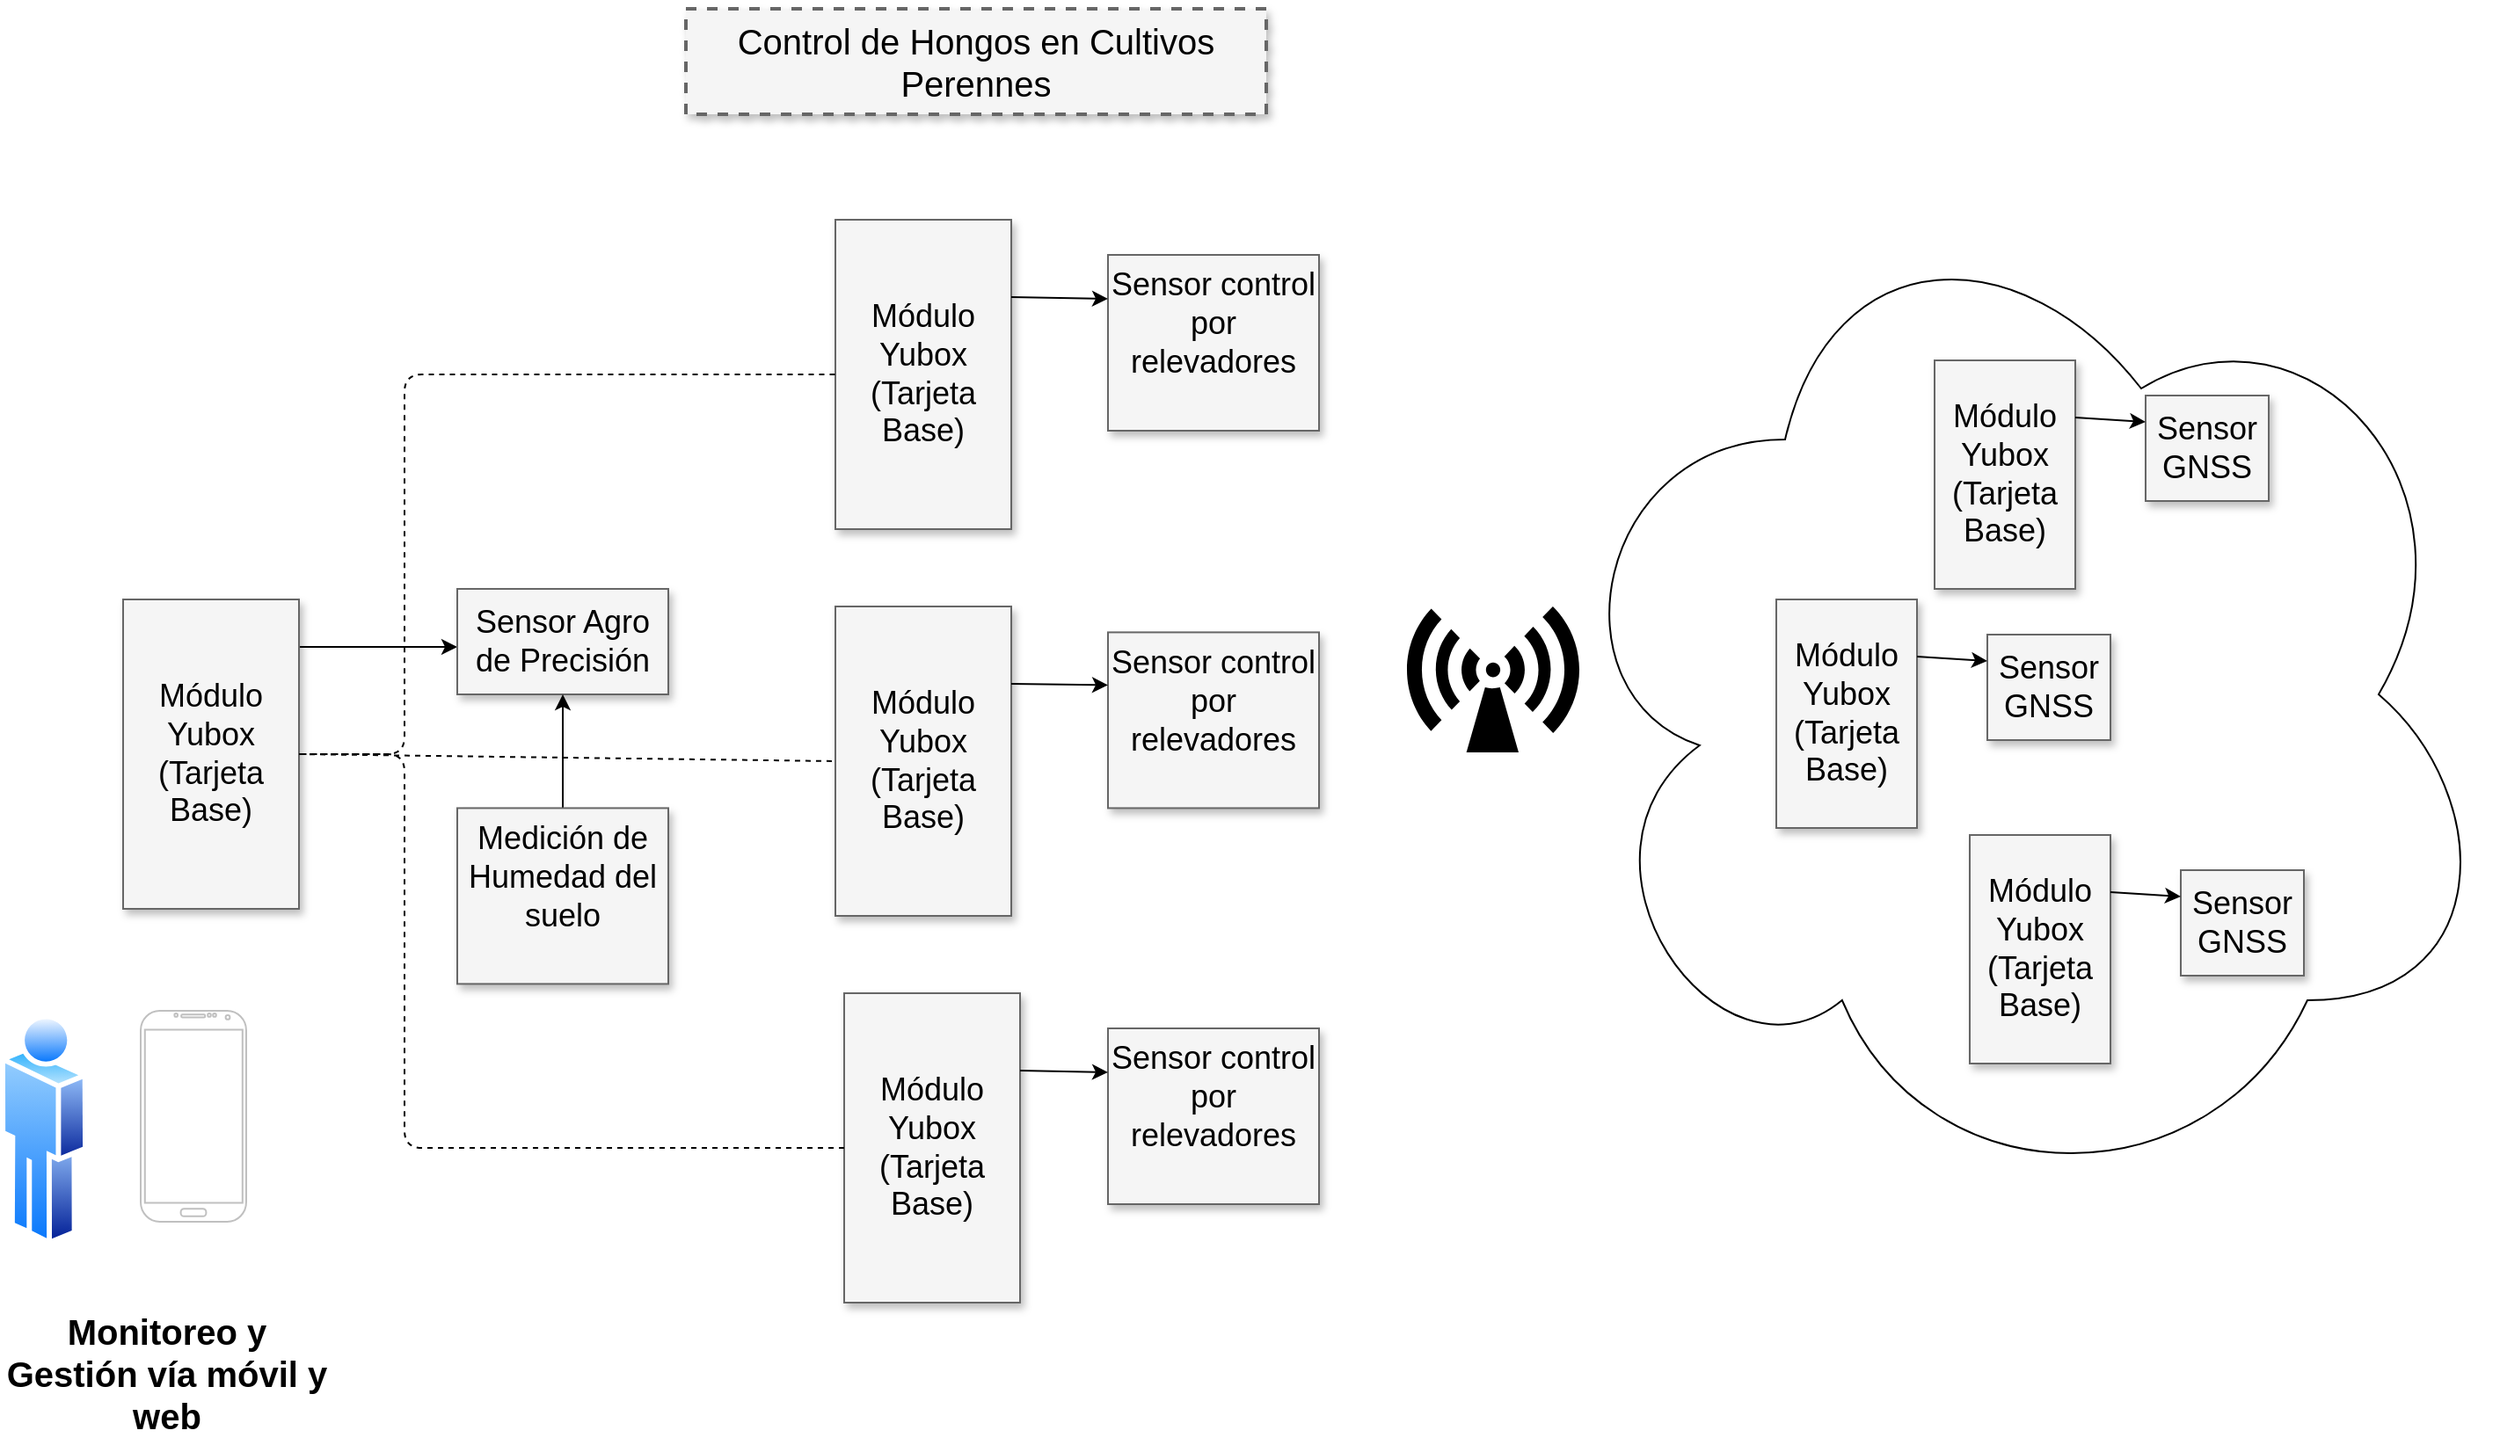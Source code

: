 <mxfile version="12.5.1" type="github"><diagram name="Page-1" id="90a13364-a465-7bf4-72fc-28e22215d7a0"><mxGraphModel dx="1240" dy="637" grid="1" gridSize="10" guides="1" tooltips="1" connect="1" arrows="1" fold="1" page="1" pageScale="1.5" pageWidth="1169" pageHeight="826" background="#ffffff" math="0" shadow="0"><root><mxCell id="0" style=";html=1;"/><mxCell id="1" style=";html=1;" parent="0"/><mxCell id="ahXx9D9ds2t7-MVlfmLo-27" value="" style="ellipse;shape=cloud;whiteSpace=wrap;html=1;" vertex="1" parent="1"><mxGeometry x="1010" y="420" width="540" height="580" as="geometry"/></mxCell><mxCell id="3a17f1ce550125da-1" value="Control de Hongos en Cultivos Perennes" style="whiteSpace=wrap;html=1;shadow=1;fontSize=20;fillColor=#f5f5f5;strokeColor=#666666;strokeWidth=2;dashed=1;" parent="1" vertex="1"><mxGeometry x="520" y="320" width="330" height="60" as="geometry"/></mxCell><mxCell id="3a17f1ce550125da-13" style="edgeStyle=elbowEdgeStyle;rounded=0;html=1;startArrow=none;startFill=0;jettySize=auto;orthogonalLoop=1;fontSize=18;elbow=vertical;" parent="1" source="3a17f1ce550125da-2" target="3a17f1ce550125da-4" edge="1"><mxGeometry relative="1" as="geometry"/></mxCell><mxCell id="3a17f1ce550125da-2" value="&lt;div&gt;Módulo Yubox&lt;/div&gt;&lt;div&gt;(Tarjeta Base)&lt;br&gt;&lt;/div&gt;" style="whiteSpace=wrap;html=1;shadow=1;fontSize=18;fillColor=#f5f5f5;strokeColor=#666666;" parent="1" vertex="1"><mxGeometry x="200" y="656" width="100" height="176" as="geometry"/></mxCell><mxCell id="3a17f1ce550125da-4" value="Sensor Agro de Precisión" style="whiteSpace=wrap;html=1;shadow=1;fontSize=18;fillColor=#f5f5f5;strokeColor=#666666;" parent="1" vertex="1"><mxGeometry x="390" y="650" width="120" height="60" as="geometry"/></mxCell><mxCell id="3a17f1ce550125da-21" style="edgeStyle=elbowEdgeStyle;rounded=0;html=1;startArrow=none;startFill=0;jettySize=auto;orthogonalLoop=1;fontSize=18;elbow=vertical;entryX=0.5;entryY=1;entryDx=0;entryDy=0;" parent="1" source="3a17f1ce550125da-9" target="3a17f1ce550125da-4" edge="1"><mxGeometry relative="1" as="geometry"/></mxCell><mxCell id="3a17f1ce550125da-9" value="&lt;div&gt;Medición de Humedad del suelo&lt;/div&gt;&lt;div&gt;&lt;br&gt;&lt;/div&gt;" style="whiteSpace=wrap;html=1;shadow=1;fontSize=18;fillColor=#f5f5f5;strokeColor=#666666;" parent="1" vertex="1"><mxGeometry x="390" y="774.71" width="120" height="100" as="geometry"/></mxCell><mxCell id="ahXx9D9ds2t7-MVlfmLo-2" value="&lt;div&gt;Módulo Yubox&lt;/div&gt;&lt;div&gt;(Tarjeta Base)&lt;br&gt;&lt;/div&gt;" style="whiteSpace=wrap;html=1;shadow=1;fontSize=18;fillColor=#f5f5f5;strokeColor=#666666;" vertex="1" parent="1"><mxGeometry x="605" y="440" width="100" height="176" as="geometry"/></mxCell><mxCell id="ahXx9D9ds2t7-MVlfmLo-3" value="&lt;div&gt;Sensor control&lt;/div&gt;&lt;div&gt;por relevadores&lt;/div&gt;&lt;div&gt;&lt;br&gt;&lt;/div&gt;" style="whiteSpace=wrap;html=1;shadow=1;fontSize=18;fillColor=#f5f5f5;strokeColor=#666666;" vertex="1" parent="1"><mxGeometry x="760" y="460" width="120" height="100" as="geometry"/></mxCell><mxCell id="ahXx9D9ds2t7-MVlfmLo-4" value="&lt;div&gt;Módulo Yubox&lt;/div&gt;&lt;div&gt;(Tarjeta Base)&lt;br&gt;&lt;/div&gt;" style="whiteSpace=wrap;html=1;shadow=1;fontSize=18;fillColor=#f5f5f5;strokeColor=#666666;" vertex="1" parent="1"><mxGeometry x="605" y="660" width="100" height="176" as="geometry"/></mxCell><mxCell id="ahXx9D9ds2t7-MVlfmLo-5" value="&lt;div&gt;Sensor control&lt;/div&gt;&lt;div&gt;por relevadores&lt;/div&gt;&lt;div&gt;&lt;br&gt;&lt;/div&gt;" style="whiteSpace=wrap;html=1;shadow=1;fontSize=18;fillColor=#f5f5f5;strokeColor=#666666;" vertex="1" parent="1"><mxGeometry x="760" y="674.71" width="120" height="100" as="geometry"/></mxCell><mxCell id="ahXx9D9ds2t7-MVlfmLo-6" value="&lt;div&gt;Módulo Yubox&lt;/div&gt;&lt;div&gt;(Tarjeta Base)&lt;br&gt;&lt;/div&gt;" style="whiteSpace=wrap;html=1;shadow=1;fontSize=18;fillColor=#f5f5f5;strokeColor=#666666;" vertex="1" parent="1"><mxGeometry x="610" y="880" width="100" height="176" as="geometry"/></mxCell><mxCell id="ahXx9D9ds2t7-MVlfmLo-7" value="&lt;div&gt;Sensor control&lt;/div&gt;&lt;div&gt;por relevadores&lt;/div&gt;&lt;div&gt;&lt;br&gt;&lt;/div&gt;" style="whiteSpace=wrap;html=1;shadow=1;fontSize=18;fillColor=#f5f5f5;strokeColor=#666666;" vertex="1" parent="1"><mxGeometry x="760" y="900" width="120" height="100" as="geometry"/></mxCell><mxCell id="ahXx9D9ds2t7-MVlfmLo-8" value="" style="endArrow=none;dashed=1;html=1;entryX=0;entryY=0.5;entryDx=0;entryDy=0;exitX=1;exitY=0.5;exitDx=0;exitDy=0;" edge="1" parent="1" source="3a17f1ce550125da-2" target="ahXx9D9ds2t7-MVlfmLo-2"><mxGeometry width="50" height="50" relative="1" as="geometry"><mxPoint x="300" y="740" as="sourcePoint"/><mxPoint x="350" y="690" as="targetPoint"/><Array as="points"><mxPoint x="360" y="744"/><mxPoint x="360" y="528"/></Array></mxGeometry></mxCell><mxCell id="ahXx9D9ds2t7-MVlfmLo-10" value="" style="endArrow=none;dashed=1;html=1;exitX=0;exitY=0.5;exitDx=0;exitDy=0;entryX=1;entryY=0.5;entryDx=0;entryDy=0;" edge="1" parent="1" source="ahXx9D9ds2t7-MVlfmLo-6" target="3a17f1ce550125da-2"><mxGeometry width="50" height="50" relative="1" as="geometry"><mxPoint x="490" y="970" as="sourcePoint"/><mxPoint x="410" y="980" as="targetPoint"/><Array as="points"><mxPoint x="360" y="968"/><mxPoint x="360" y="744"/></Array></mxGeometry></mxCell><mxCell id="ahXx9D9ds2t7-MVlfmLo-11" value="" style="endArrow=none;dashed=1;html=1;exitX=1;exitY=0.5;exitDx=0;exitDy=0;entryX=0;entryY=0.5;entryDx=0;entryDy=0;" edge="1" parent="1" source="3a17f1ce550125da-2" target="ahXx9D9ds2t7-MVlfmLo-4"><mxGeometry width="50" height="50" relative="1" as="geometry"><mxPoint x="300" y="740" as="sourcePoint"/><mxPoint x="350" y="690" as="targetPoint"/></mxGeometry></mxCell><mxCell id="ahXx9D9ds2t7-MVlfmLo-13" value="" style="endArrow=classic;html=1;entryX=0;entryY=0.25;entryDx=0;entryDy=0;exitX=1;exitY=0.25;exitDx=0;exitDy=0;" edge="1" parent="1" source="ahXx9D9ds2t7-MVlfmLo-2" target="ahXx9D9ds2t7-MVlfmLo-3"><mxGeometry width="50" height="50" relative="1" as="geometry"><mxPoint x="750" y="525" as="sourcePoint"/><mxPoint x="800" y="475" as="targetPoint"/></mxGeometry></mxCell><mxCell id="ahXx9D9ds2t7-MVlfmLo-14" value="" style="endArrow=classic;html=1;entryX=0;entryY=0.3;entryDx=0;entryDy=0;exitX=1;exitY=0.25;exitDx=0;exitDy=0;entryPerimeter=0;" edge="1" parent="1" source="ahXx9D9ds2t7-MVlfmLo-4" target="ahXx9D9ds2t7-MVlfmLo-5"><mxGeometry width="50" height="50" relative="1" as="geometry"><mxPoint x="700.0" y="680" as="sourcePoint"/><mxPoint x="755.0" y="681" as="targetPoint"/></mxGeometry></mxCell><mxCell id="ahXx9D9ds2t7-MVlfmLo-15" value="" style="endArrow=classic;html=1;exitX=1;exitY=0.25;exitDx=0;exitDy=0;entryX=0;entryY=0.25;entryDx=0;entryDy=0;" edge="1" parent="1" source="ahXx9D9ds2t7-MVlfmLo-6" target="ahXx9D9ds2t7-MVlfmLo-7"><mxGeometry width="50" height="50" relative="1" as="geometry"><mxPoint x="720" y="924.71" as="sourcePoint"/><mxPoint x="770" y="874.71" as="targetPoint"/></mxGeometry></mxCell><mxCell id="ahXx9D9ds2t7-MVlfmLo-16" value="&lt;div&gt;Módulo Yubox&lt;/div&gt;&lt;div&gt;(Tarjeta Base)&lt;br&gt;&lt;/div&gt;" style="whiteSpace=wrap;html=1;shadow=1;fontSize=18;fillColor=#f5f5f5;strokeColor=#666666;" vertex="1" parent="1"><mxGeometry x="1230" y="520" width="80" height="130" as="geometry"/></mxCell><mxCell id="ahXx9D9ds2t7-MVlfmLo-17" value="&lt;div&gt;Sensor &lt;br&gt;&lt;/div&gt;&lt;div&gt;GNSS&lt;/div&gt;" style="whiteSpace=wrap;html=1;shadow=1;fontSize=18;fillColor=#f5f5f5;strokeColor=#666666;" vertex="1" parent="1"><mxGeometry x="1350" y="540" width="70" height="60" as="geometry"/></mxCell><mxCell id="ahXx9D9ds2t7-MVlfmLo-18" value="" style="endArrow=classic;html=1;entryX=0;entryY=0.25;entryDx=0;entryDy=0;exitX=1;exitY=0.25;exitDx=0;exitDy=0;" edge="1" parent="1" source="ahXx9D9ds2t7-MVlfmLo-16" target="ahXx9D9ds2t7-MVlfmLo-17"><mxGeometry width="50" height="50" relative="1" as="geometry"><mxPoint x="1420" y="705" as="sourcePoint"/><mxPoint x="1470" y="655" as="targetPoint"/></mxGeometry></mxCell><mxCell id="ahXx9D9ds2t7-MVlfmLo-21" value="&lt;div&gt;Módulo Yubox&lt;/div&gt;&lt;div&gt;(Tarjeta Base)&lt;br&gt;&lt;/div&gt;" style="whiteSpace=wrap;html=1;shadow=1;fontSize=18;fillColor=#f5f5f5;strokeColor=#666666;" vertex="1" parent="1"><mxGeometry x="1140" y="656" width="80" height="130" as="geometry"/></mxCell><mxCell id="ahXx9D9ds2t7-MVlfmLo-22" value="&lt;div&gt;Sensor &lt;br&gt;&lt;/div&gt;&lt;div&gt;GNSS&lt;/div&gt;" style="whiteSpace=wrap;html=1;shadow=1;fontSize=18;fillColor=#f5f5f5;strokeColor=#666666;" vertex="1" parent="1"><mxGeometry x="1260" y="676" width="70" height="60" as="geometry"/></mxCell><mxCell id="ahXx9D9ds2t7-MVlfmLo-23" value="" style="endArrow=classic;html=1;entryX=0;entryY=0.25;entryDx=0;entryDy=0;exitX=1;exitY=0.25;exitDx=0;exitDy=0;" edge="1" parent="1" source="ahXx9D9ds2t7-MVlfmLo-21" target="ahXx9D9ds2t7-MVlfmLo-22"><mxGeometry width="50" height="50" relative="1" as="geometry"><mxPoint x="1330" y="841" as="sourcePoint"/><mxPoint x="1380" y="791" as="targetPoint"/></mxGeometry></mxCell><mxCell id="ahXx9D9ds2t7-MVlfmLo-24" value="&lt;div&gt;Módulo Yubox&lt;/div&gt;&lt;div&gt;(Tarjeta Base)&lt;br&gt;&lt;/div&gt;" style="whiteSpace=wrap;html=1;shadow=1;fontSize=18;fillColor=#f5f5f5;strokeColor=#666666;" vertex="1" parent="1"><mxGeometry x="1250" y="790" width="80" height="130" as="geometry"/></mxCell><mxCell id="ahXx9D9ds2t7-MVlfmLo-25" value="&lt;div&gt;Sensor &lt;br&gt;&lt;/div&gt;&lt;div&gt;GNSS&lt;/div&gt;" style="whiteSpace=wrap;html=1;shadow=1;fontSize=18;fillColor=#f5f5f5;strokeColor=#666666;" vertex="1" parent="1"><mxGeometry x="1370" y="810" width="70" height="60" as="geometry"/></mxCell><mxCell id="ahXx9D9ds2t7-MVlfmLo-26" value="" style="endArrow=classic;html=1;entryX=0;entryY=0.25;entryDx=0;entryDy=0;exitX=1;exitY=0.25;exitDx=0;exitDy=0;" edge="1" parent="1" source="ahXx9D9ds2t7-MVlfmLo-24" target="ahXx9D9ds2t7-MVlfmLo-25"><mxGeometry width="50" height="50" relative="1" as="geometry"><mxPoint x="1440" y="975" as="sourcePoint"/><mxPoint x="1490" y="925" as="targetPoint"/></mxGeometry></mxCell><mxCell id="ahXx9D9ds2t7-MVlfmLo-29" value="" style="shape=mxgraph.signs.safety.non-ionizing_radiation;html=1;pointerEvents=1;fillColor=#000000;strokeColor=none;verticalLabelPosition=bottom;verticalAlign=top;align=center;" vertex="1" parent="1"><mxGeometry x="930" y="660" width="98" height="83" as="geometry"/></mxCell><mxCell id="ahXx9D9ds2t7-MVlfmLo-30" value="" style="verticalLabelPosition=bottom;verticalAlign=top;html=1;shadow=0;dashed=0;strokeWidth=1;shape=mxgraph.android.phone2;strokeColor=#c0c0c0;" vertex="1" parent="1"><mxGeometry x="210" y="890" width="60" height="120" as="geometry"/></mxCell><mxCell id="ahXx9D9ds2t7-MVlfmLo-31" value="" style="aspect=fixed;perimeter=ellipsePerimeter;html=1;align=center;shadow=0;dashed=0;spacingTop=3;image;image=img/lib/active_directory/user.svg;" vertex="1" parent="1"><mxGeometry x="130" y="890" width="50" height="135.14" as="geometry"/></mxCell><mxCell id="ahXx9D9ds2t7-MVlfmLo-32" value="Monitoreo y Gestión vía móvil y web" style="text;html=1;strokeColor=none;fillColor=none;align=center;verticalAlign=middle;whiteSpace=wrap;rounded=0;fontSize=20;fontStyle=1" vertex="1" parent="1"><mxGeometry x="130" y="1056" width="190" height="80" as="geometry"/></mxCell></root></mxGraphModel></diagram></mxfile>